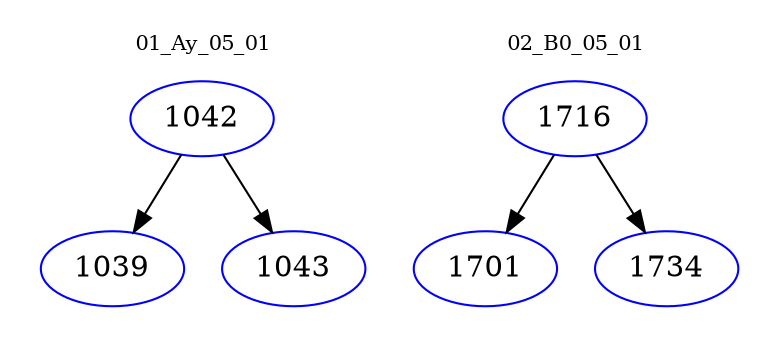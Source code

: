digraph{
subgraph cluster_0 {
color = white
label = "01_Ay_05_01";
fontsize=10;
T0_1042 [label="1042", color="blue"]
T0_1042 -> T0_1039 [color="black"]
T0_1039 [label="1039", color="blue"]
T0_1042 -> T0_1043 [color="black"]
T0_1043 [label="1043", color="blue"]
}
subgraph cluster_1 {
color = white
label = "02_B0_05_01";
fontsize=10;
T1_1716 [label="1716", color="blue"]
T1_1716 -> T1_1701 [color="black"]
T1_1701 [label="1701", color="blue"]
T1_1716 -> T1_1734 [color="black"]
T1_1734 [label="1734", color="blue"]
}
}
